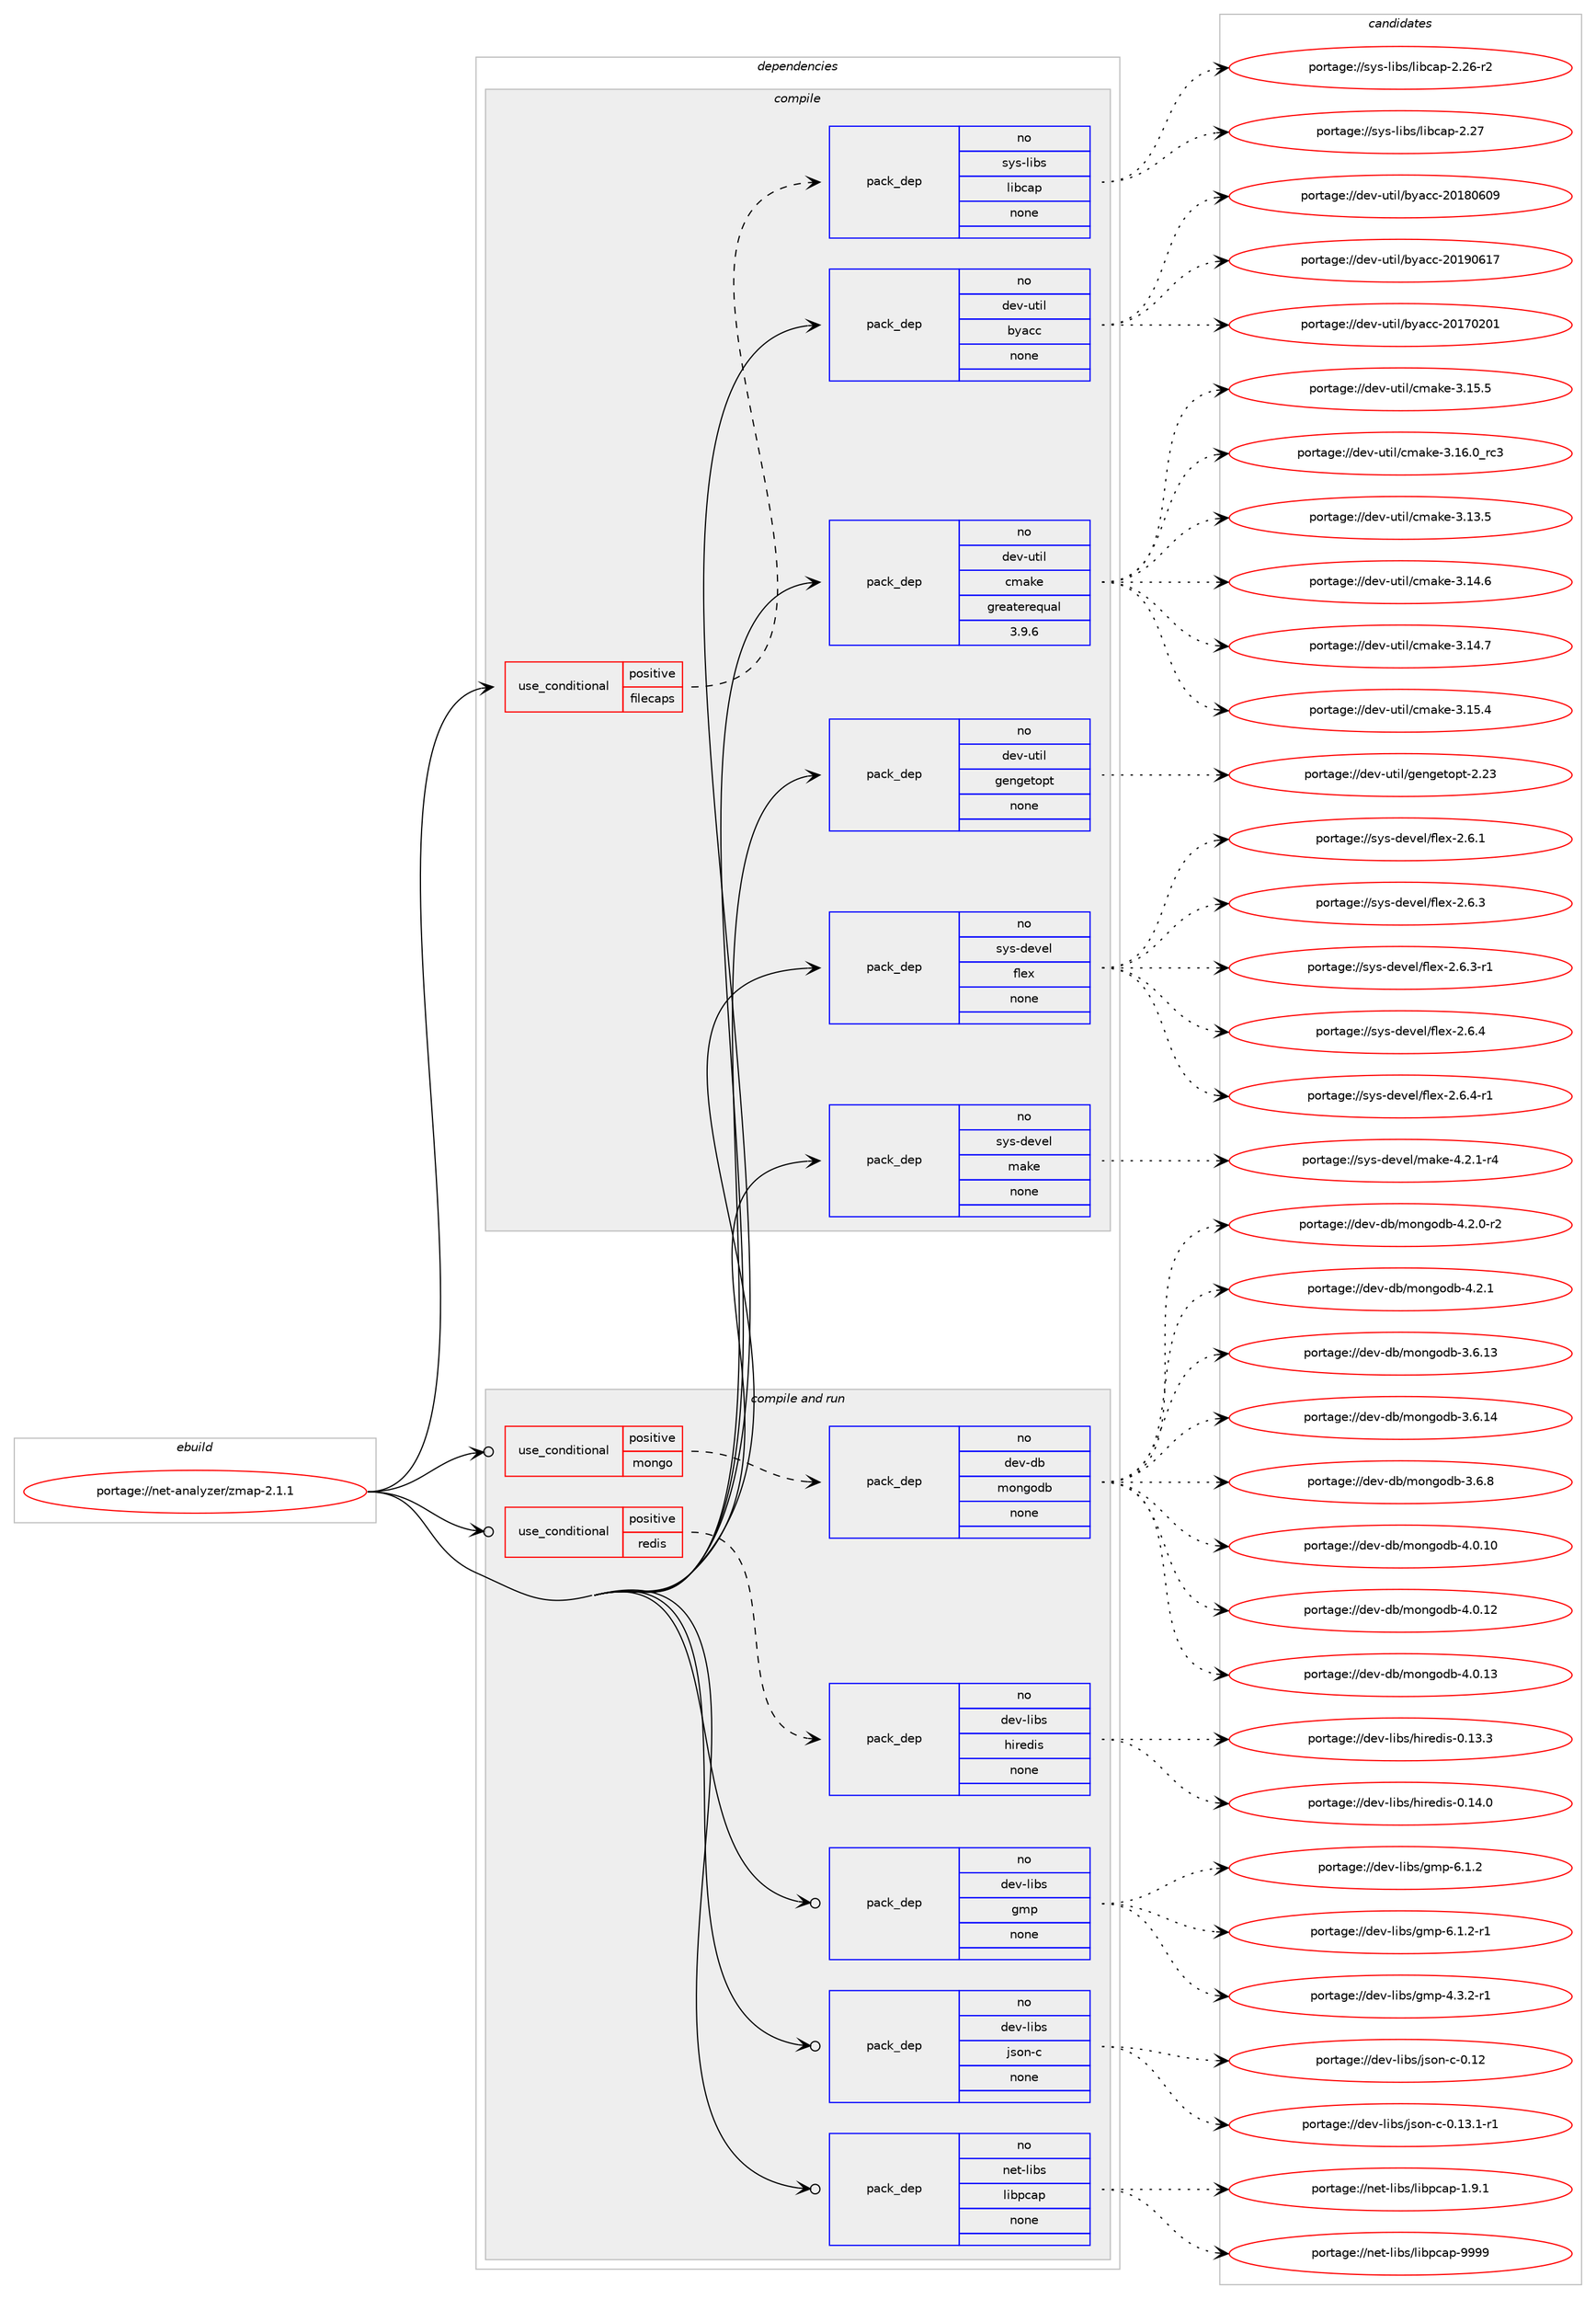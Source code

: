 digraph prolog {

# *************
# Graph options
# *************

newrank=true;
concentrate=true;
compound=true;
graph [rankdir=LR,fontname=Helvetica,fontsize=10,ranksep=1.5];#, ranksep=2.5, nodesep=0.2];
edge  [arrowhead=vee];
node  [fontname=Helvetica,fontsize=10];

# **********
# The ebuild
# **********

subgraph cluster_leftcol {
color=gray;
rank=same;
label=<<i>ebuild</i>>;
id [label="portage://net-analyzer/zmap-2.1.1", color=red, width=4, href="../net-analyzer/zmap-2.1.1.svg"];
}

# ****************
# The dependencies
# ****************

subgraph cluster_midcol {
color=gray;
label=<<i>dependencies</i>>;
subgraph cluster_compile {
fillcolor="#eeeeee";
style=filled;
label=<<i>compile</i>>;
subgraph cond87396 {
dependency350126 [label=<<TABLE BORDER="0" CELLBORDER="1" CELLSPACING="0" CELLPADDING="4"><TR><TD ROWSPAN="3" CELLPADDING="10">use_conditional</TD></TR><TR><TD>positive</TD></TR><TR><TD>filecaps</TD></TR></TABLE>>, shape=none, color=red];
subgraph pack256949 {
dependency350127 [label=<<TABLE BORDER="0" CELLBORDER="1" CELLSPACING="0" CELLPADDING="4" WIDTH="220"><TR><TD ROWSPAN="6" CELLPADDING="30">pack_dep</TD></TR><TR><TD WIDTH="110">no</TD></TR><TR><TD>sys-libs</TD></TR><TR><TD>libcap</TD></TR><TR><TD>none</TD></TR><TR><TD></TD></TR></TABLE>>, shape=none, color=blue];
}
dependency350126:e -> dependency350127:w [weight=20,style="dashed",arrowhead="vee"];
}
id:e -> dependency350126:w [weight=20,style="solid",arrowhead="vee"];
subgraph pack256950 {
dependency350128 [label=<<TABLE BORDER="0" CELLBORDER="1" CELLSPACING="0" CELLPADDING="4" WIDTH="220"><TR><TD ROWSPAN="6" CELLPADDING="30">pack_dep</TD></TR><TR><TD WIDTH="110">no</TD></TR><TR><TD>dev-util</TD></TR><TR><TD>byacc</TD></TR><TR><TD>none</TD></TR><TR><TD></TD></TR></TABLE>>, shape=none, color=blue];
}
id:e -> dependency350128:w [weight=20,style="solid",arrowhead="vee"];
subgraph pack256951 {
dependency350129 [label=<<TABLE BORDER="0" CELLBORDER="1" CELLSPACING="0" CELLPADDING="4" WIDTH="220"><TR><TD ROWSPAN="6" CELLPADDING="30">pack_dep</TD></TR><TR><TD WIDTH="110">no</TD></TR><TR><TD>dev-util</TD></TR><TR><TD>cmake</TD></TR><TR><TD>greaterequal</TD></TR><TR><TD>3.9.6</TD></TR></TABLE>>, shape=none, color=blue];
}
id:e -> dependency350129:w [weight=20,style="solid",arrowhead="vee"];
subgraph pack256952 {
dependency350130 [label=<<TABLE BORDER="0" CELLBORDER="1" CELLSPACING="0" CELLPADDING="4" WIDTH="220"><TR><TD ROWSPAN="6" CELLPADDING="30">pack_dep</TD></TR><TR><TD WIDTH="110">no</TD></TR><TR><TD>dev-util</TD></TR><TR><TD>gengetopt</TD></TR><TR><TD>none</TD></TR><TR><TD></TD></TR></TABLE>>, shape=none, color=blue];
}
id:e -> dependency350130:w [weight=20,style="solid",arrowhead="vee"];
subgraph pack256953 {
dependency350131 [label=<<TABLE BORDER="0" CELLBORDER="1" CELLSPACING="0" CELLPADDING="4" WIDTH="220"><TR><TD ROWSPAN="6" CELLPADDING="30">pack_dep</TD></TR><TR><TD WIDTH="110">no</TD></TR><TR><TD>sys-devel</TD></TR><TR><TD>flex</TD></TR><TR><TD>none</TD></TR><TR><TD></TD></TR></TABLE>>, shape=none, color=blue];
}
id:e -> dependency350131:w [weight=20,style="solid",arrowhead="vee"];
subgraph pack256954 {
dependency350132 [label=<<TABLE BORDER="0" CELLBORDER="1" CELLSPACING="0" CELLPADDING="4" WIDTH="220"><TR><TD ROWSPAN="6" CELLPADDING="30">pack_dep</TD></TR><TR><TD WIDTH="110">no</TD></TR><TR><TD>sys-devel</TD></TR><TR><TD>make</TD></TR><TR><TD>none</TD></TR><TR><TD></TD></TR></TABLE>>, shape=none, color=blue];
}
id:e -> dependency350132:w [weight=20,style="solid",arrowhead="vee"];
}
subgraph cluster_compileandrun {
fillcolor="#eeeeee";
style=filled;
label=<<i>compile and run</i>>;
subgraph cond87397 {
dependency350133 [label=<<TABLE BORDER="0" CELLBORDER="1" CELLSPACING="0" CELLPADDING="4"><TR><TD ROWSPAN="3" CELLPADDING="10">use_conditional</TD></TR><TR><TD>positive</TD></TR><TR><TD>mongo</TD></TR></TABLE>>, shape=none, color=red];
subgraph pack256955 {
dependency350134 [label=<<TABLE BORDER="0" CELLBORDER="1" CELLSPACING="0" CELLPADDING="4" WIDTH="220"><TR><TD ROWSPAN="6" CELLPADDING="30">pack_dep</TD></TR><TR><TD WIDTH="110">no</TD></TR><TR><TD>dev-db</TD></TR><TR><TD>mongodb</TD></TR><TR><TD>none</TD></TR><TR><TD></TD></TR></TABLE>>, shape=none, color=blue];
}
dependency350133:e -> dependency350134:w [weight=20,style="dashed",arrowhead="vee"];
}
id:e -> dependency350133:w [weight=20,style="solid",arrowhead="odotvee"];
subgraph cond87398 {
dependency350135 [label=<<TABLE BORDER="0" CELLBORDER="1" CELLSPACING="0" CELLPADDING="4"><TR><TD ROWSPAN="3" CELLPADDING="10">use_conditional</TD></TR><TR><TD>positive</TD></TR><TR><TD>redis</TD></TR></TABLE>>, shape=none, color=red];
subgraph pack256956 {
dependency350136 [label=<<TABLE BORDER="0" CELLBORDER="1" CELLSPACING="0" CELLPADDING="4" WIDTH="220"><TR><TD ROWSPAN="6" CELLPADDING="30">pack_dep</TD></TR><TR><TD WIDTH="110">no</TD></TR><TR><TD>dev-libs</TD></TR><TR><TD>hiredis</TD></TR><TR><TD>none</TD></TR><TR><TD></TD></TR></TABLE>>, shape=none, color=blue];
}
dependency350135:e -> dependency350136:w [weight=20,style="dashed",arrowhead="vee"];
}
id:e -> dependency350135:w [weight=20,style="solid",arrowhead="odotvee"];
subgraph pack256957 {
dependency350137 [label=<<TABLE BORDER="0" CELLBORDER="1" CELLSPACING="0" CELLPADDING="4" WIDTH="220"><TR><TD ROWSPAN="6" CELLPADDING="30">pack_dep</TD></TR><TR><TD WIDTH="110">no</TD></TR><TR><TD>dev-libs</TD></TR><TR><TD>gmp</TD></TR><TR><TD>none</TD></TR><TR><TD></TD></TR></TABLE>>, shape=none, color=blue];
}
id:e -> dependency350137:w [weight=20,style="solid",arrowhead="odotvee"];
subgraph pack256958 {
dependency350138 [label=<<TABLE BORDER="0" CELLBORDER="1" CELLSPACING="0" CELLPADDING="4" WIDTH="220"><TR><TD ROWSPAN="6" CELLPADDING="30">pack_dep</TD></TR><TR><TD WIDTH="110">no</TD></TR><TR><TD>dev-libs</TD></TR><TR><TD>json-c</TD></TR><TR><TD>none</TD></TR><TR><TD></TD></TR></TABLE>>, shape=none, color=blue];
}
id:e -> dependency350138:w [weight=20,style="solid",arrowhead="odotvee"];
subgraph pack256959 {
dependency350139 [label=<<TABLE BORDER="0" CELLBORDER="1" CELLSPACING="0" CELLPADDING="4" WIDTH="220"><TR><TD ROWSPAN="6" CELLPADDING="30">pack_dep</TD></TR><TR><TD WIDTH="110">no</TD></TR><TR><TD>net-libs</TD></TR><TR><TD>libpcap</TD></TR><TR><TD>none</TD></TR><TR><TD></TD></TR></TABLE>>, shape=none, color=blue];
}
id:e -> dependency350139:w [weight=20,style="solid",arrowhead="odotvee"];
}
subgraph cluster_run {
fillcolor="#eeeeee";
style=filled;
label=<<i>run</i>>;
}
}

# **************
# The candidates
# **************

subgraph cluster_choices {
rank=same;
color=gray;
label=<<i>candidates</i>>;

subgraph choice256949 {
color=black;
nodesep=1;
choiceportage11512111545108105981154710810598999711245504650544511450 [label="portage://sys-libs/libcap-2.26-r2", color=red, width=4,href="../sys-libs/libcap-2.26-r2.svg"];
choiceportage1151211154510810598115471081059899971124550465055 [label="portage://sys-libs/libcap-2.27", color=red, width=4,href="../sys-libs/libcap-2.27.svg"];
dependency350127:e -> choiceportage11512111545108105981154710810598999711245504650544511450:w [style=dotted,weight="100"];
dependency350127:e -> choiceportage1151211154510810598115471081059899971124550465055:w [style=dotted,weight="100"];
}
subgraph choice256950 {
color=black;
nodesep=1;
choiceportage100101118451171161051084798121979999455048495548504849 [label="portage://dev-util/byacc-20170201", color=red, width=4,href="../dev-util/byacc-20170201.svg"];
choiceportage100101118451171161051084798121979999455048495648544857 [label="portage://dev-util/byacc-20180609", color=red, width=4,href="../dev-util/byacc-20180609.svg"];
choiceportage100101118451171161051084798121979999455048495748544955 [label="portage://dev-util/byacc-20190617", color=red, width=4,href="../dev-util/byacc-20190617.svg"];
dependency350128:e -> choiceportage100101118451171161051084798121979999455048495548504849:w [style=dotted,weight="100"];
dependency350128:e -> choiceportage100101118451171161051084798121979999455048495648544857:w [style=dotted,weight="100"];
dependency350128:e -> choiceportage100101118451171161051084798121979999455048495748544955:w [style=dotted,weight="100"];
}
subgraph choice256951 {
color=black;
nodesep=1;
choiceportage1001011184511711610510847991099710710145514649514653 [label="portage://dev-util/cmake-3.13.5", color=red, width=4,href="../dev-util/cmake-3.13.5.svg"];
choiceportage1001011184511711610510847991099710710145514649524654 [label="portage://dev-util/cmake-3.14.6", color=red, width=4,href="../dev-util/cmake-3.14.6.svg"];
choiceportage1001011184511711610510847991099710710145514649524655 [label="portage://dev-util/cmake-3.14.7", color=red, width=4,href="../dev-util/cmake-3.14.7.svg"];
choiceportage1001011184511711610510847991099710710145514649534652 [label="portage://dev-util/cmake-3.15.4", color=red, width=4,href="../dev-util/cmake-3.15.4.svg"];
choiceportage1001011184511711610510847991099710710145514649534653 [label="portage://dev-util/cmake-3.15.5", color=red, width=4,href="../dev-util/cmake-3.15.5.svg"];
choiceportage1001011184511711610510847991099710710145514649544648951149951 [label="portage://dev-util/cmake-3.16.0_rc3", color=red, width=4,href="../dev-util/cmake-3.16.0_rc3.svg"];
dependency350129:e -> choiceportage1001011184511711610510847991099710710145514649514653:w [style=dotted,weight="100"];
dependency350129:e -> choiceportage1001011184511711610510847991099710710145514649524654:w [style=dotted,weight="100"];
dependency350129:e -> choiceportage1001011184511711610510847991099710710145514649524655:w [style=dotted,weight="100"];
dependency350129:e -> choiceportage1001011184511711610510847991099710710145514649534652:w [style=dotted,weight="100"];
dependency350129:e -> choiceportage1001011184511711610510847991099710710145514649534653:w [style=dotted,weight="100"];
dependency350129:e -> choiceportage1001011184511711610510847991099710710145514649544648951149951:w [style=dotted,weight="100"];
}
subgraph choice256952 {
color=black;
nodesep=1;
choiceportage10010111845117116105108471031011101031011161111121164550465051 [label="portage://dev-util/gengetopt-2.23", color=red, width=4,href="../dev-util/gengetopt-2.23.svg"];
dependency350130:e -> choiceportage10010111845117116105108471031011101031011161111121164550465051:w [style=dotted,weight="100"];
}
subgraph choice256953 {
color=black;
nodesep=1;
choiceportage1151211154510010111810110847102108101120455046544649 [label="portage://sys-devel/flex-2.6.1", color=red, width=4,href="../sys-devel/flex-2.6.1.svg"];
choiceportage1151211154510010111810110847102108101120455046544651 [label="portage://sys-devel/flex-2.6.3", color=red, width=4,href="../sys-devel/flex-2.6.3.svg"];
choiceportage11512111545100101118101108471021081011204550465446514511449 [label="portage://sys-devel/flex-2.6.3-r1", color=red, width=4,href="../sys-devel/flex-2.6.3-r1.svg"];
choiceportage1151211154510010111810110847102108101120455046544652 [label="portage://sys-devel/flex-2.6.4", color=red, width=4,href="../sys-devel/flex-2.6.4.svg"];
choiceportage11512111545100101118101108471021081011204550465446524511449 [label="portage://sys-devel/flex-2.6.4-r1", color=red, width=4,href="../sys-devel/flex-2.6.4-r1.svg"];
dependency350131:e -> choiceportage1151211154510010111810110847102108101120455046544649:w [style=dotted,weight="100"];
dependency350131:e -> choiceportage1151211154510010111810110847102108101120455046544651:w [style=dotted,weight="100"];
dependency350131:e -> choiceportage11512111545100101118101108471021081011204550465446514511449:w [style=dotted,weight="100"];
dependency350131:e -> choiceportage1151211154510010111810110847102108101120455046544652:w [style=dotted,weight="100"];
dependency350131:e -> choiceportage11512111545100101118101108471021081011204550465446524511449:w [style=dotted,weight="100"];
}
subgraph choice256954 {
color=black;
nodesep=1;
choiceportage1151211154510010111810110847109971071014552465046494511452 [label="portage://sys-devel/make-4.2.1-r4", color=red, width=4,href="../sys-devel/make-4.2.1-r4.svg"];
dependency350132:e -> choiceportage1151211154510010111810110847109971071014552465046494511452:w [style=dotted,weight="100"];
}
subgraph choice256955 {
color=black;
nodesep=1;
choiceportage1001011184510098471091111101031111009845514654464951 [label="portage://dev-db/mongodb-3.6.13", color=red, width=4,href="../dev-db/mongodb-3.6.13.svg"];
choiceportage1001011184510098471091111101031111009845514654464952 [label="portage://dev-db/mongodb-3.6.14", color=red, width=4,href="../dev-db/mongodb-3.6.14.svg"];
choiceportage10010111845100984710911111010311110098455146544656 [label="portage://dev-db/mongodb-3.6.8", color=red, width=4,href="../dev-db/mongodb-3.6.8.svg"];
choiceportage1001011184510098471091111101031111009845524648464948 [label="portage://dev-db/mongodb-4.0.10", color=red, width=4,href="../dev-db/mongodb-4.0.10.svg"];
choiceportage1001011184510098471091111101031111009845524648464950 [label="portage://dev-db/mongodb-4.0.12", color=red, width=4,href="../dev-db/mongodb-4.0.12.svg"];
choiceportage1001011184510098471091111101031111009845524648464951 [label="portage://dev-db/mongodb-4.0.13", color=red, width=4,href="../dev-db/mongodb-4.0.13.svg"];
choiceportage100101118451009847109111110103111100984552465046484511450 [label="portage://dev-db/mongodb-4.2.0-r2", color=red, width=4,href="../dev-db/mongodb-4.2.0-r2.svg"];
choiceportage10010111845100984710911111010311110098455246504649 [label="portage://dev-db/mongodb-4.2.1", color=red, width=4,href="../dev-db/mongodb-4.2.1.svg"];
dependency350134:e -> choiceportage1001011184510098471091111101031111009845514654464951:w [style=dotted,weight="100"];
dependency350134:e -> choiceportage1001011184510098471091111101031111009845514654464952:w [style=dotted,weight="100"];
dependency350134:e -> choiceportage10010111845100984710911111010311110098455146544656:w [style=dotted,weight="100"];
dependency350134:e -> choiceportage1001011184510098471091111101031111009845524648464948:w [style=dotted,weight="100"];
dependency350134:e -> choiceportage1001011184510098471091111101031111009845524648464950:w [style=dotted,weight="100"];
dependency350134:e -> choiceportage1001011184510098471091111101031111009845524648464951:w [style=dotted,weight="100"];
dependency350134:e -> choiceportage100101118451009847109111110103111100984552465046484511450:w [style=dotted,weight="100"];
dependency350134:e -> choiceportage10010111845100984710911111010311110098455246504649:w [style=dotted,weight="100"];
}
subgraph choice256956 {
color=black;
nodesep=1;
choiceportage10010111845108105981154710410511410110010511545484649514651 [label="portage://dev-libs/hiredis-0.13.3", color=red, width=4,href="../dev-libs/hiredis-0.13.3.svg"];
choiceportage10010111845108105981154710410511410110010511545484649524648 [label="portage://dev-libs/hiredis-0.14.0", color=red, width=4,href="../dev-libs/hiredis-0.14.0.svg"];
dependency350136:e -> choiceportage10010111845108105981154710410511410110010511545484649514651:w [style=dotted,weight="100"];
dependency350136:e -> choiceportage10010111845108105981154710410511410110010511545484649524648:w [style=dotted,weight="100"];
}
subgraph choice256957 {
color=black;
nodesep=1;
choiceportage1001011184510810598115471031091124552465146504511449 [label="portage://dev-libs/gmp-4.3.2-r1", color=red, width=4,href="../dev-libs/gmp-4.3.2-r1.svg"];
choiceportage100101118451081059811547103109112455446494650 [label="portage://dev-libs/gmp-6.1.2", color=red, width=4,href="../dev-libs/gmp-6.1.2.svg"];
choiceportage1001011184510810598115471031091124554464946504511449 [label="portage://dev-libs/gmp-6.1.2-r1", color=red, width=4,href="../dev-libs/gmp-6.1.2-r1.svg"];
dependency350137:e -> choiceportage1001011184510810598115471031091124552465146504511449:w [style=dotted,weight="100"];
dependency350137:e -> choiceportage100101118451081059811547103109112455446494650:w [style=dotted,weight="100"];
dependency350137:e -> choiceportage1001011184510810598115471031091124554464946504511449:w [style=dotted,weight="100"];
}
subgraph choice256958 {
color=black;
nodesep=1;
choiceportage10010111845108105981154710611511111045994548464950 [label="portage://dev-libs/json-c-0.12", color=red, width=4,href="../dev-libs/json-c-0.12.svg"];
choiceportage1001011184510810598115471061151111104599454846495146494511449 [label="portage://dev-libs/json-c-0.13.1-r1", color=red, width=4,href="../dev-libs/json-c-0.13.1-r1.svg"];
dependency350138:e -> choiceportage10010111845108105981154710611511111045994548464950:w [style=dotted,weight="100"];
dependency350138:e -> choiceportage1001011184510810598115471061151111104599454846495146494511449:w [style=dotted,weight="100"];
}
subgraph choice256959 {
color=black;
nodesep=1;
choiceportage110101116451081059811547108105981129997112454946574649 [label="portage://net-libs/libpcap-1.9.1", color=red, width=4,href="../net-libs/libpcap-1.9.1.svg"];
choiceportage1101011164510810598115471081059811299971124557575757 [label="portage://net-libs/libpcap-9999", color=red, width=4,href="../net-libs/libpcap-9999.svg"];
dependency350139:e -> choiceportage110101116451081059811547108105981129997112454946574649:w [style=dotted,weight="100"];
dependency350139:e -> choiceportage1101011164510810598115471081059811299971124557575757:w [style=dotted,weight="100"];
}
}

}
